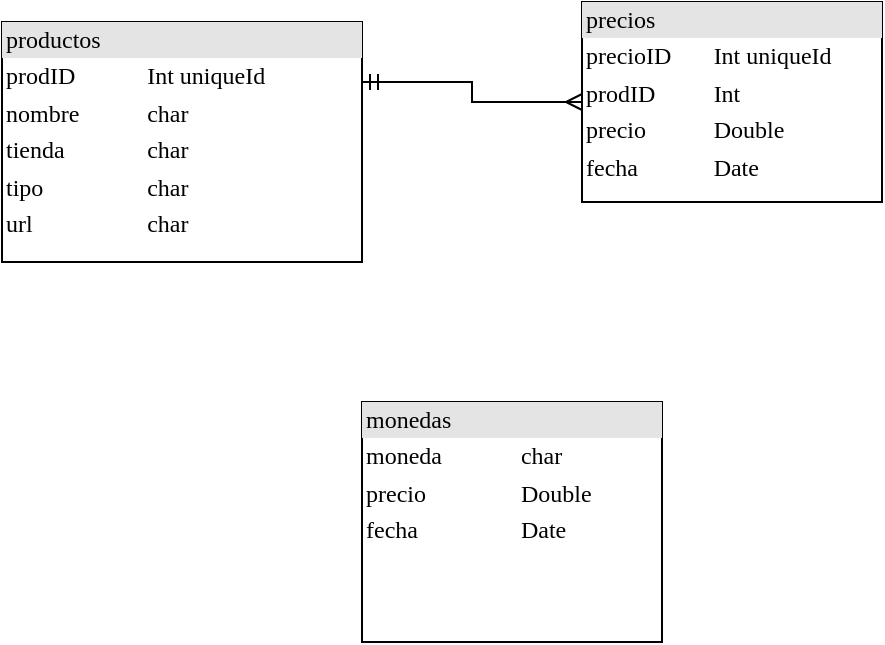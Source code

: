<mxfile version="24.3.1" type="github">
  <diagram name="Page-1" id="2ca16b54-16f6-2749-3443-fa8db7711227">
    <mxGraphModel dx="794" dy="422" grid="1" gridSize="10" guides="1" tooltips="1" connect="1" arrows="1" fold="1" page="1" pageScale="1" pageWidth="1100" pageHeight="850" background="none" math="0" shadow="0">
      <root>
        <mxCell id="0" />
        <mxCell id="1" parent="0" />
        <mxCell id="2ed32ef02a7f4228-1" value="&lt;div style=&quot;box-sizing:border-box;width:100%;background:#e4e4e4;padding:2px;&quot;&gt;precios&lt;/div&gt;&lt;table style=&quot;width:100%;font-size:1em;&quot; cellpadding=&quot;2&quot; cellspacing=&quot;0&quot;&gt;&lt;tbody&gt;&lt;tr&gt;&lt;td&gt;precioID&lt;br&gt;&lt;/td&gt;&lt;td&gt;Int uniqueId&lt;/td&gt;&lt;/tr&gt;&lt;tr&gt;&lt;td&gt;prodID&lt;br&gt;&lt;/td&gt;&lt;td&gt;Int&lt;br&gt;&lt;/td&gt;&lt;/tr&gt;&lt;tr&gt;&lt;td&gt;precio&lt;br&gt;&lt;/td&gt;&lt;td&gt;Double&lt;br&gt;&lt;/td&gt;&lt;/tr&gt;&lt;tr&gt;&lt;td&gt;fecha&lt;br&gt;&lt;/td&gt;&lt;td&gt;Date&lt;br&gt;&lt;/td&gt;&lt;/tr&gt;&lt;/tbody&gt;&lt;/table&gt;" style="verticalAlign=top;align=left;overflow=fill;html=1;rounded=0;shadow=0;comic=0;labelBackgroundColor=none;strokeWidth=1;fontFamily=Verdana;fontSize=12" parent="1" vertex="1">
          <mxGeometry x="430" y="130" width="150" height="100" as="geometry" />
        </mxCell>
        <mxCell id="0AyHNGlaYuL1A5BEGDpr-4" style="edgeStyle=orthogonalEdgeStyle;rounded=0;orthogonalLoop=1;jettySize=auto;html=1;exitX=1;exitY=0.25;exitDx=0;exitDy=0;endArrow=ERmany;endFill=0;startArrow=ERmandOne;startFill=0;" parent="1" source="2ed32ef02a7f4228-2" target="2ed32ef02a7f4228-1" edge="1">
          <mxGeometry relative="1" as="geometry" />
        </mxCell>
        <mxCell id="2ed32ef02a7f4228-2" value="&lt;div style=&quot;box-sizing: border-box ; width: 100% ; background: #e4e4e4 ; padding: 2px&quot;&gt;productos&lt;br&gt;&lt;/div&gt;&lt;table style=&quot;width: 100% ; font-size: 1em&quot; cellpadding=&quot;2&quot; cellspacing=&quot;0&quot;&gt;&lt;tbody&gt;&lt;tr&gt;&lt;td&gt;prodID&lt;br&gt;&lt;/td&gt;&lt;td&gt;Int uniqueId&lt;/td&gt;&lt;/tr&gt;&lt;tr&gt;&lt;td&gt;nombre&lt;br&gt;&lt;/td&gt;&lt;td&gt;char&lt;br&gt;&lt;/td&gt;&lt;/tr&gt;&lt;tr&gt;&lt;td&gt;tienda&lt;br&gt;&lt;/td&gt;&lt;td&gt;char&lt;br&gt;&lt;/td&gt;&lt;/tr&gt;&lt;tr&gt;&lt;td&gt;tipo&lt;br&gt;&lt;/td&gt;&lt;td&gt;char&lt;br&gt;&lt;/td&gt;&lt;/tr&gt;&lt;tr&gt;&lt;td&gt;url&lt;br&gt;&lt;/td&gt;&lt;td&gt;char&lt;br&gt;&lt;/td&gt;&lt;/tr&gt;&lt;/tbody&gt;&lt;/table&gt;" style="verticalAlign=top;align=left;overflow=fill;html=1;rounded=0;shadow=0;comic=0;labelBackgroundColor=none;strokeWidth=1;fontFamily=Verdana;fontSize=12" parent="1" vertex="1">
          <mxGeometry x="140" y="140" width="180" height="120" as="geometry" />
        </mxCell>
        <mxCell id="xcC2LCUIMJyBLFqf4Qoj-6" value="&lt;div style=&quot;box-sizing:border-box;width:100%;background:#e4e4e4;padding:2px;&quot;&gt;monedas&lt;/div&gt;&lt;table style=&quot;width:100%;font-size:1em;&quot; cellpadding=&quot;2&quot; cellspacing=&quot;0&quot;&gt;&lt;tbody&gt;&lt;tr&gt;&lt;td&gt;moneda&lt;br&gt;&lt;/td&gt;&lt;td&gt;char&lt;br&gt;&lt;/td&gt;&lt;/tr&gt;&lt;tr&gt;&lt;td&gt;precio&lt;br&gt;&lt;/td&gt;&lt;td&gt;Double&lt;br&gt;&lt;/td&gt;&lt;/tr&gt;&lt;tr&gt;&lt;td&gt;fecha&lt;br&gt;&lt;/td&gt;&lt;td&gt;Date&lt;br&gt;&lt;/td&gt;&lt;/tr&gt;&lt;/tbody&gt;&lt;/table&gt;" style="verticalAlign=top;align=left;overflow=fill;html=1;rounded=0;shadow=0;comic=0;labelBackgroundColor=none;strokeWidth=1;fontFamily=Verdana;fontSize=12" parent="1" vertex="1">
          <mxGeometry x="320" y="330" width="150" height="120" as="geometry" />
        </mxCell>
      </root>
    </mxGraphModel>
  </diagram>
</mxfile>
